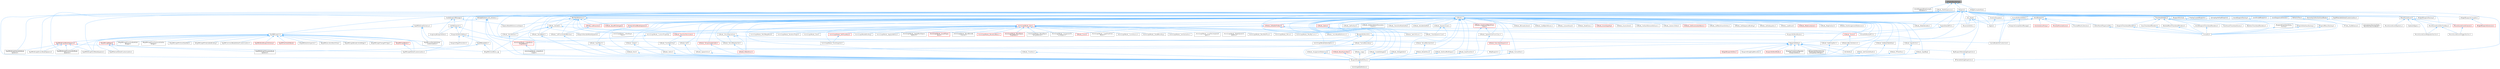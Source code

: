 digraph "CompilerResultsLog.h"
{
 // INTERACTIVE_SVG=YES
 // LATEX_PDF_SIZE
  bgcolor="transparent";
  edge [fontname=Helvetica,fontsize=10,labelfontname=Helvetica,labelfontsize=10];
  node [fontname=Helvetica,fontsize=10,shape=box,height=0.2,width=0.4];
  Node1 [id="Node000001",label="CompilerResultsLog.h",height=0.2,width=0.4,color="gray40", fillcolor="grey60", style="filled", fontcolor="black",tooltip=" "];
  Node1 -> Node2 [id="edge1_Node000001_Node000002",dir="back",color="steelblue1",style="solid",tooltip=" "];
  Node2 [id="Node000002",label="AnimBlueprintPostCompile\lValidation.h",height=0.2,width=0.4,color="grey40", fillcolor="white", style="filled",URL="$de/d1b/AnimBlueprintPostCompileValidation_8h.html",tooltip=" "];
  Node1 -> Node3 [id="edge2_Node000001_Node000003",dir="back",color="steelblue1",style="solid",tooltip=" "];
  Node3 [id="Node000003",label="Blueprint.h",height=0.2,width=0.4,color="grey40", fillcolor="white", style="filled",URL="$d8/d4d/Blueprint_8h.html",tooltip=" "];
  Node3 -> Node4 [id="edge3_Node000003_Node000004",dir="back",color="steelblue1",style="solid",tooltip=" "];
  Node4 [id="Node000004",label="AnimBlueprint.h",height=0.2,width=0.4,color="grey40", fillcolor="white", style="filled",URL="$dc/d30/AnimBlueprint_8h.html",tooltip=" "];
  Node4 -> Node5 [id="edge4_Node000004_Node000005",dir="back",color="steelblue1",style="solid",tooltip=" "];
  Node5 [id="Node000005",label="AnimGraphNode_Base.h",height=0.2,width=0.4,color="red", fillcolor="#FFF0F0", style="filled",URL="$d0/dfb/AnimGraphNode__Base_8h.html",tooltip=" "];
  Node5 -> Node6 [id="edge5_Node000005_Node000006",dir="back",color="steelblue1",style="solid",tooltip=" "];
  Node6 [id="Node000006",label="AnimGraphNodeAlphaOptions.h",height=0.2,width=0.4,color="grey40", fillcolor="white", style="filled",URL="$d6/df6/AnimGraphNodeAlphaOptions_8h.html",tooltip=" "];
  Node5 -> Node7 [id="edge6_Node000005_Node000007",dir="back",color="steelblue1",style="solid",tooltip=" "];
  Node7 [id="Node000007",label="AnimGraphNodeBinding.h",height=0.2,width=0.4,color="grey40", fillcolor="white", style="filled",URL="$d6/d3b/AnimGraphNodeBinding_8h.html",tooltip=" "];
  Node5 -> Node8 [id="edge7_Node000005_Node000008",dir="back",color="steelblue1",style="solid",tooltip=" "];
  Node8 [id="Node000008",label="AnimGraphNode_ApplyAdditive.h",height=0.2,width=0.4,color="grey40", fillcolor="white", style="filled",URL="$da/d67/AnimGraphNode__ApplyAdditive_8h.html",tooltip=" "];
  Node5 -> Node9 [id="edge8_Node000005_Node000009",dir="back",color="steelblue1",style="solid",tooltip=" "];
  Node9 [id="Node000009",label="AnimGraphNode_ApplyMeshSpace\lAdditive.h",height=0.2,width=0.4,color="grey40", fillcolor="white", style="filled",URL="$dd/dc4/AnimGraphNode__ApplyMeshSpaceAdditive_8h.html",tooltip=" "];
  Node5 -> Node10 [id="edge9_Node000005_Node000010",dir="back",color="steelblue1",style="solid",tooltip=" "];
  Node10 [id="Node000010",label="AnimGraphNode_AssetPlayer\lBase.h",height=0.2,width=0.4,color="red", fillcolor="#FFF0F0", style="filled",URL="$d1/d4f/AnimGraphNode__AssetPlayerBase_8h.html",tooltip=" "];
  Node5 -> Node22 [id="edge10_Node000005_Node000022",dir="back",color="steelblue1",style="solid",tooltip=" "];
  Node22 [id="Node000022",label="AnimGraphNode_BlendBoneBy\lChannel.h",height=0.2,width=0.4,color="grey40", fillcolor="white", style="filled",URL="$de/da9/AnimGraphNode__BlendBoneByChannel_8h.html",tooltip=" "];
  Node5 -> Node23 [id="edge11_Node000005_Node000023",dir="back",color="steelblue1",style="solid",tooltip=" "];
  Node23 [id="Node000023",label="AnimGraphNode_BlendListBase.h",height=0.2,width=0.4,color="red", fillcolor="#FFF0F0", style="filled",URL="$d7/d20/AnimGraphNode__BlendListBase_8h.html",tooltip=" "];
  Node5 -> Node28 [id="edge12_Node000005_Node000028",dir="back",color="steelblue1",style="solid",tooltip=" "];
  Node28 [id="Node000028",label="AnimGraphNode_BlendSpace\lGraphBase.h",height=0.2,width=0.4,color="red", fillcolor="#FFF0F0", style="filled",URL="$d6/d44/AnimGraphNode__BlendSpaceGraphBase_8h.html",tooltip=" "];
  Node5 -> Node31 [id="edge13_Node000005_Node000031",dir="back",color="steelblue1",style="solid",tooltip=" "];
  Node31 [id="Node000031",label="AnimGraphNode_BlendSpace\lSampleResult.h",height=0.2,width=0.4,color="grey40", fillcolor="white", style="filled",URL="$de/df8/AnimGraphNode__BlendSpaceSampleResult_8h.html",tooltip=" "];
  Node5 -> Node32 [id="edge14_Node000005_Node000032",dir="back",color="steelblue1",style="solid",tooltip=" "];
  Node32 [id="Node000032",label="AnimGraphNode_ComponentTo\lLocalSpace.h",height=0.2,width=0.4,color="grey40", fillcolor="white", style="filled",URL="$d1/d3f/AnimGraphNode__ComponentToLocalSpace_8h.html",tooltip=" "];
  Node5 -> Node33 [id="edge15_Node000005_Node000033",dir="back",color="steelblue1",style="solid",tooltip=" "];
  Node33 [id="Node000033",label="AnimGraphNode_CopyPoseFrom\lMesh.h",height=0.2,width=0.4,color="grey40", fillcolor="white", style="filled",URL="$d6/d71/AnimGraphNode__CopyPoseFromMesh_8h.html",tooltip=" "];
  Node5 -> Node34 [id="edge16_Node000005_Node000034",dir="back",color="steelblue1",style="solid",tooltip=" "];
  Node34 [id="Node000034",label="AnimGraphNode_CurveSource.h",height=0.2,width=0.4,color="grey40", fillcolor="white", style="filled",URL="$dc/de5/AnimGraphNode__CurveSource_8h.html",tooltip=" "];
  Node5 -> Node35 [id="edge17_Node000005_Node000035",dir="back",color="steelblue1",style="solid",tooltip=" "];
  Node35 [id="Node000035",label="AnimGraphNode_CustomProperty.h",height=0.2,width=0.4,color="grey40", fillcolor="white", style="filled",URL="$d8/d3f/AnimGraphNode__CustomProperty_8h.html",tooltip=" "];
  Node35 -> Node36 [id="edge18_Node000035_Node000036",dir="back",color="steelblue1",style="solid",tooltip=" "];
  Node36 [id="Node000036",label="AnimGraphNode_LinkedAnim\lGraphBase.h",height=0.2,width=0.4,color="red", fillcolor="#FFF0F0", style="filled",URL="$d5/de1/AnimGraphNode__LinkedAnimGraphBase_8h.html",tooltip=" "];
  Node36 -> Node37 [id="edge19_Node000036_Node000037",dir="back",color="steelblue1",style="solid",tooltip=" "];
  Node37 [id="Node000037",label="AnimGraphNode_LinkedAnim\lGraph.h",height=0.2,width=0.4,color="grey40", fillcolor="white", style="filled",URL="$da/dd5/AnimGraphNode__LinkedAnimGraph_8h.html",tooltip=" "];
  Node5 -> Node39 [id="edge20_Node000005_Node000039",dir="back",color="steelblue1",style="solid",tooltip=" "];
  Node39 [id="Node000039",label="AnimGraphNode_DeadBlending.h",height=0.2,width=0.4,color="grey40", fillcolor="white", style="filled",URL="$d8/d73/AnimGraphNode__DeadBlending_8h.html",tooltip=" "];
  Node5 -> Node40 [id="edge21_Node000005_Node000040",dir="back",color="steelblue1",style="solid",tooltip=" "];
  Node40 [id="Node000040",label="AnimGraphNode_Inertialization.h",height=0.2,width=0.4,color="grey40", fillcolor="white", style="filled",URL="$d7/d66/AnimGraphNode__Inertialization_8h.html",tooltip=" "];
  Node5 -> Node41 [id="edge22_Node000005_Node000041",dir="back",color="steelblue1",style="solid",tooltip=" "];
  Node41 [id="Node000041",label="AnimGraphNode_LinkedInput\lPose.h",height=0.2,width=0.4,color="grey40", fillcolor="white", style="filled",URL="$d7/d8c/AnimGraphNode__LinkedInputPose_8h.html",tooltip=" "];
  Node5 -> Node42 [id="edge23_Node000005_Node000042",dir="back",color="steelblue1",style="solid",tooltip=" "];
  Node42 [id="Node000042",label="AnimGraphNode_LocalToComponent\lSpace.h",height=0.2,width=0.4,color="grey40", fillcolor="white", style="filled",URL="$d6/d01/AnimGraphNode__LocalToComponentSpace_8h.html",tooltip=" "];
  Node5 -> Node43 [id="edge24_Node000005_Node000043",dir="back",color="steelblue1",style="solid",tooltip=" "];
  Node43 [id="Node000043",label="AnimGraphNode_MakeDynamic\lAdditive.h",height=0.2,width=0.4,color="grey40", fillcolor="white", style="filled",URL="$d4/dc9/AnimGraphNode__MakeDynamicAdditive_8h.html",tooltip=" "];
  Node5 -> Node44 [id="edge25_Node000005_Node000044",dir="back",color="steelblue1",style="solid",tooltip=" "];
  Node44 [id="Node000044",label="AnimGraphNode_MeshRefPose.h",height=0.2,width=0.4,color="grey40", fillcolor="white", style="filled",URL="$d3/d58/AnimGraphNode__MeshRefPose_8h.html",tooltip=" "];
  Node5 -> Node45 [id="edge26_Node000005_Node000045",dir="back",color="steelblue1",style="solid",tooltip=" "];
  Node45 [id="Node000045",label="AnimGraphNode_Mirror.h",height=0.2,width=0.4,color="grey40", fillcolor="white", style="filled",URL="$de/d96/AnimGraphNode__Mirror_8h.html",tooltip=" "];
  Node5 -> Node46 [id="edge27_Node000005_Node000046",dir="back",color="steelblue1",style="solid",tooltip=" "];
  Node46 [id="Node000046",label="AnimGraphNode_ModifyCurve.h",height=0.2,width=0.4,color="grey40", fillcolor="white", style="filled",URL="$d5/d09/AnimGraphNode__ModifyCurve_8h.html",tooltip=" "];
  Node5 -> Node47 [id="edge28_Node000005_Node000047",dir="back",color="steelblue1",style="solid",tooltip=" "];
  Node47 [id="Node000047",label="AnimGraphNode_MultiWayBlend.h",height=0.2,width=0.4,color="grey40", fillcolor="white", style="filled",URL="$dd/dcb/AnimGraphNode__MultiWayBlend_8h.html",tooltip=" "];
  Node5 -> Node48 [id="edge29_Node000005_Node000048",dir="back",color="steelblue1",style="solid",tooltip=" "];
  Node48 [id="Node000048",label="AnimGraphNode_PoseSnapshot.h",height=0.2,width=0.4,color="grey40", fillcolor="white", style="filled",URL="$d1/d92/AnimGraphNode__PoseSnapshot_8h.html",tooltip=" "];
  Node5 -> Node49 [id="edge30_Node000005_Node000049",dir="back",color="steelblue1",style="solid",tooltip=" "];
  Node49 [id="Node000049",label="AnimGraphNode_RandomPlayer.h",height=0.2,width=0.4,color="grey40", fillcolor="white", style="filled",URL="$dc/d48/AnimGraphNode__RandomPlayer_8h.html",tooltip=" "];
  Node5 -> Node50 [id="edge31_Node000005_Node000050",dir="back",color="steelblue1",style="solid",tooltip=" "];
  Node50 [id="Node000050",label="AnimGraphNode_RefPoseBase.h",height=0.2,width=0.4,color="red", fillcolor="#FFF0F0", style="filled",URL="$d8/d34/AnimGraphNode__RefPoseBase_8h.html",tooltip=" "];
  Node50 -> Node48 [id="edge32_Node000050_Node000048",dir="back",color="steelblue1",style="solid",tooltip=" "];
  Node5 -> Node53 [id="edge33_Node000005_Node000053",dir="back",color="steelblue1",style="solid",tooltip=" "];
  Node53 [id="Node000053",label="AnimGraphNode_Root.h",height=0.2,width=0.4,color="grey40", fillcolor="white", style="filled",URL="$d2/d39/AnimGraphNode__Root_8h.html",tooltip=" "];
  Node5 -> Node96 [id="edge34_Node000005_Node000096",dir="back",color="steelblue1",style="solid",tooltip=" "];
  Node96 [id="Node000096",label="K2Node_AnimNodeReference.h",height=0.2,width=0.4,color="grey40", fillcolor="white", style="filled",URL="$d2/d81/K2Node__AnimNodeReference_8h.html",tooltip=" "];
  Node4 -> Node97 [id="edge35_Node000004_Node000097",dir="back",color="steelblue1",style="solid",tooltip=" "];
  Node97 [id="Node000097",label="AnimInstanceProxy.h",height=0.2,width=0.4,color="red", fillcolor="#FFF0F0", style="filled",URL="$d6/d6e/AnimInstanceProxy_8h.html",tooltip=" "];
  Node4 -> Node108 [id="edge36_Node000004_Node000108",dir="back",color="steelblue1",style="solid",tooltip=" "];
  Node108 [id="Node000108",label="EditorParentPlayerListObj.h",height=0.2,width=0.4,color="grey40", fillcolor="white", style="filled",URL="$df/d59/EditorParentPlayerListObj_8h.html",tooltip=" "];
  Node108 -> Node109 [id="edge37_Node000108_Node000109",dir="back",color="steelblue1",style="solid",tooltip=" "];
  Node109 [id="Node000109",label="UnrealEd.h",height=0.2,width=0.4,color="grey40", fillcolor="white", style="filled",URL="$d2/d5f/UnrealEd_8h.html",tooltip=" "];
  Node4 -> Node110 [id="edge38_Node000004_Node000110",dir="back",color="steelblue1",style="solid",tooltip=" "];
  Node110 [id="Node000110",label="Engine.h",height=0.2,width=0.4,color="grey40", fillcolor="white", style="filled",URL="$d1/d34/Public_2Engine_8h.html",tooltip=" "];
  Node4 -> Node111 [id="edge39_Node000004_Node000111",dir="back",color="steelblue1",style="solid",tooltip=" "];
  Node111 [id="Node000111",label="EngineSharedPCH.h",height=0.2,width=0.4,color="grey40", fillcolor="white", style="filled",URL="$dc/dbb/EngineSharedPCH_8h.html",tooltip=" "];
  Node111 -> Node112 [id="edge40_Node000111_Node000112",dir="back",color="steelblue1",style="solid",tooltip=" "];
  Node112 [id="Node000112",label="UnrealEdSharedPCH.h",height=0.2,width=0.4,color="grey40", fillcolor="white", style="filled",URL="$d1/de6/UnrealEdSharedPCH_8h.html",tooltip=" "];
  Node4 -> Node113 [id="edge41_Node000004_Node000113",dir="back",color="steelblue1",style="solid",tooltip=" "];
  Node113 [id="Node000113",label="IPersonaPreviewScene.h",height=0.2,width=0.4,color="red", fillcolor="#FFF0F0", style="filled",URL="$d0/d57/IPersonaPreviewScene_8h.html",tooltip=" "];
  Node4 -> Node116 [id="edge42_Node000004_Node000116",dir="back",color="steelblue1",style="solid",tooltip=" "];
  Node116 [id="Node000116",label="PreviewMeshCollection.h",height=0.2,width=0.4,color="grey40", fillcolor="white", style="filled",URL="$dc/d45/PreviewMeshCollection_8h.html",tooltip=" "];
  Node3 -> Node117 [id="edge43_Node000003_Node000117",dir="back",color="steelblue1",style="solid",tooltip=" "];
  Node117 [id="Node000117",label="AnimBlueprintFactory.h",height=0.2,width=0.4,color="grey40", fillcolor="white", style="filled",URL="$dc/d70/AnimBlueprintFactory_8h.html",tooltip=" "];
  Node117 -> Node109 [id="edge44_Node000117_Node000109",dir="back",color="steelblue1",style="solid",tooltip=" "];
  Node3 -> Node118 [id="edge45_Node000003_Node000118",dir="back",color="steelblue1",style="solid",tooltip=" "];
  Node118 [id="Node000118",label="BPVariableDragDropAction.h",height=0.2,width=0.4,color="grey40", fillcolor="white", style="filled",URL="$dd/d23/BPVariableDragDropAction_8h.html",tooltip=" "];
  Node3 -> Node119 [id="edge46_Node000003_Node000119",dir="back",color="steelblue1",style="solid",tooltip=" "];
  Node119 [id="Node000119",label="BehaviorTree.h",height=0.2,width=0.4,color="grey40", fillcolor="white", style="filled",URL="$db/db6/BehaviorTree_8h.html",tooltip=" "];
  Node119 -> Node120 [id="edge47_Node000119_Node000120",dir="back",color="steelblue1",style="solid",tooltip=" "];
  Node120 [id="Node000120",label="BTTask_RunBehavior.h",height=0.2,width=0.4,color="grey40", fillcolor="white", style="filled",URL="$df/def/BTTask__RunBehavior_8h.html",tooltip=" "];
  Node3 -> Node121 [id="edge48_Node000003_Node000121",dir="back",color="steelblue1",style="solid",tooltip=" "];
  Node121 [id="Node000121",label="BlueprintEditor.h",height=0.2,width=0.4,color="grey40", fillcolor="white", style="filled",URL="$df/d7d/BlueprintEditor_8h.html",tooltip=" "];
  Node121 -> Node118 [id="edge49_Node000121_Node000118",dir="back",color="steelblue1",style="solid",tooltip=" "];
  Node121 -> Node122 [id="edge50_Node000121_Node000122",dir="back",color="steelblue1",style="solid",tooltip=" "];
  Node122 [id="Node000122",label="BlueprintDragDropMenuItem.h",height=0.2,width=0.4,color="grey40", fillcolor="white", style="filled",URL="$dc/deb/BlueprintDragDropMenuItem_8h.html",tooltip=" "];
  Node121 -> Node123 [id="edge51_Node000121_Node000123",dir="back",color="steelblue1",style="solid",tooltip=" "];
  Node123 [id="Node000123",label="BlueprintEditorModes.h",height=0.2,width=0.4,color="red", fillcolor="#FFF0F0", style="filled",URL="$d9/d70/BlueprintEditorModes_8h.html",tooltip=" "];
  Node121 -> Node125 [id="edge52_Node000121_Node000125",dir="back",color="steelblue1",style="solid",tooltip=" "];
  Node125 [id="Node000125",label="IDisplayClusterConfigurator\lBlueprintEditor.h",height=0.2,width=0.4,color="grey40", fillcolor="white", style="filled",URL="$dd/d4b/IDisplayClusterConfiguratorBlueprintEditor_8h.html",tooltip=" "];
  Node121 -> Node126 [id="edge53_Node000121_Node000126",dir="back",color="steelblue1",style="solid",tooltip=" "];
  Node126 [id="Node000126",label="MyBlueprintItemDragDropAction.h",height=0.2,width=0.4,color="grey40", fillcolor="white", style="filled",URL="$da/d11/MyBlueprintItemDragDropAction_8h.html",tooltip=" "];
  Node126 -> Node118 [id="edge54_Node000126_Node000118",dir="back",color="steelblue1",style="solid",tooltip=" "];
  Node121 -> Node127 [id="edge55_Node000121_Node000127",dir="back",color="steelblue1",style="solid",tooltip=" "];
  Node127 [id="Node000127",label="SBlueprintEditorSelected\lDebugObjectWidget.h",height=0.2,width=0.4,color="grey40", fillcolor="white", style="filled",URL="$de/d6c/SBlueprintEditorSelectedDebugObjectWidget_8h.html",tooltip=" "];
  Node121 -> Node128 [id="edge56_Node000121_Node000128",dir="back",color="steelblue1",style="solid",tooltip=" "];
  Node128 [id="Node000128",label="SMyBlueprint.h",height=0.2,width=0.4,color="grey40", fillcolor="white", style="filled",URL="$d3/d34/SMyBlueprint_8h.html",tooltip=" "];
  Node121 -> Node129 [id="edge57_Node000121_Node000129",dir="back",color="steelblue1",style="solid",tooltip=" "];
  Node129 [id="Node000129",label="SSCSEditor.h",height=0.2,width=0.4,color="grey40", fillcolor="white", style="filled",URL="$d0/d2e/SSCSEditor_8h.html",tooltip=" "];
  Node121 -> Node130 [id="edge58_Node000121_Node000130",dir="back",color="steelblue1",style="solid",tooltip=" "];
  Node130 [id="Node000130",label="WidgetBlueprintEditor.h",height=0.2,width=0.4,color="red", fillcolor="#FFF0F0", style="filled",URL="$d6/d04/WidgetBlueprintEditor_8h.html",tooltip=" "];
  Node3 -> Node133 [id="edge59_Node000003_Node000133",dir="back",color="steelblue1",style="solid",tooltip=" "];
  Node133 [id="Node000133",label="BlueprintEditorModule.h",height=0.2,width=0.4,color="grey40", fillcolor="white", style="filled",URL="$df/d39/BlueprintEditorModule_8h.html",tooltip=" "];
  Node133 -> Node121 [id="edge60_Node000133_Node000121",dir="back",color="steelblue1",style="solid",tooltip=" "];
  Node3 -> Node134 [id="edge61_Node000003_Node000134",dir="back",color="steelblue1",style="solid",tooltip=" "];
  Node134 [id="Node000134",label="BlueprintEditorSettings.h",height=0.2,width=0.4,color="grey40", fillcolor="white", style="filled",URL="$d4/dbc/BlueprintEditorSettings_8h.html",tooltip=" "];
  Node134 -> Node135 [id="edge62_Node000134_Node000135",dir="back",color="steelblue1",style="solid",tooltip=" "];
  Node135 [id="Node000135",label="BlueprintTypePromotion.h",height=0.2,width=0.4,color="grey40", fillcolor="white", style="filled",URL="$d2/d23/BlueprintTypePromotion_8h.html",tooltip=" "];
  Node134 -> Node136 [id="edge63_Node000134_Node000136",dir="back",color="steelblue1",style="solid",tooltip=" "];
  Node136 [id="Node000136",label="RigVMNewEditor.h",height=0.2,width=0.4,color="grey40", fillcolor="white", style="filled",URL="$df/dd1/RigVMNewEditor_8h.html",tooltip=" "];
  Node136 -> Node137 [id="edge64_Node000136_Node000137",dir="back",color="steelblue1",style="solid",tooltip=" "];
  Node137 [id="Node000137",label="RigVMGraphDetailCustomization.h",height=0.2,width=0.4,color="grey40", fillcolor="white", style="filled",URL="$da/d8c/RigVMGraphDetailCustomization_8h.html",tooltip=" "];
  Node136 -> Node138 [id="edge65_Node000136_Node000138",dir="back",color="steelblue1",style="solid",tooltip=" "];
  Node138 [id="Node000138",label="SRigVMActionMenu.cpp",height=0.2,width=0.4,color="grey40", fillcolor="white", style="filled",URL="$dc/d4c/SRigVMActionMenu_8cpp.html",tooltip=" "];
  Node134 -> Node138 [id="edge66_Node000134_Node000138",dir="back",color="steelblue1",style="solid",tooltip=" "];
  Node3 -> Node139 [id="edge67_Node000003_Node000139",dir="back",color="steelblue1",style="solid",tooltip=" "];
  Node139 [id="Node000139",label="BlueprintEditorUtils.h",height=0.2,width=0.4,color="grey40", fillcolor="white", style="filled",URL="$d7/d3d/BlueprintEditorUtils_8h.html",tooltip=" "];
  Node139 -> Node6 [id="edge68_Node000139_Node000006",dir="back",color="steelblue1",style="solid",tooltip=" "];
  Node139 -> Node140 [id="edge69_Node000139_Node000140",dir="back",color="steelblue1",style="solid",tooltip=" "];
  Node140 [id="Node000140",label="GameModeInfoCustomizer.h",height=0.2,width=0.4,color="grey40", fillcolor="white", style="filled",URL="$d5/df3/GameModeInfoCustomizer_8h.html",tooltip=" "];
  Node139 -> Node138 [id="edge70_Node000139_Node000138",dir="back",color="steelblue1",style="solid",tooltip=" "];
  Node3 -> Node141 [id="edge71_Node000003_Node000141",dir="back",color="steelblue1",style="solid",tooltip=" "];
  Node141 [id="Node000141",label="BlueprintFactory.h",height=0.2,width=0.4,color="grey40", fillcolor="white", style="filled",URL="$dd/d80/BlueprintFactory_8h.html",tooltip=" "];
  Node141 -> Node142 [id="edge72_Node000141_Node000142",dir="back",color="steelblue1",style="solid",tooltip=" "];
  Node142 [id="Node000142",label="BlueprintFunctionLibrary\lFactory.h",height=0.2,width=0.4,color="grey40", fillcolor="white", style="filled",URL="$d2/d9c/BlueprintFunctionLibraryFactory_8h.html",tooltip=" "];
  Node142 -> Node109 [id="edge73_Node000142_Node000109",dir="back",color="steelblue1",style="solid",tooltip=" "];
  Node141 -> Node143 [id="edge74_Node000141_Node000143",dir="back",color="steelblue1",style="solid",tooltip=" "];
  Node143 [id="Node000143",label="BlueprintInterfaceFactory.h",height=0.2,width=0.4,color="grey40", fillcolor="white", style="filled",URL="$d0/de3/BlueprintInterfaceFactory_8h.html",tooltip=" "];
  Node143 -> Node109 [id="edge75_Node000143_Node000109",dir="back",color="steelblue1",style="solid",tooltip=" "];
  Node141 -> Node144 [id="edge76_Node000141_Node000144",dir="back",color="steelblue1",style="solid",tooltip=" "];
  Node144 [id="Node000144",label="BlueprintMacroFactory.h",height=0.2,width=0.4,color="grey40", fillcolor="white", style="filled",URL="$db/d97/BlueprintMacroFactory_8h.html",tooltip=" "];
  Node144 -> Node109 [id="edge77_Node000144_Node000109",dir="back",color="steelblue1",style="solid",tooltip=" "];
  Node141 -> Node109 [id="edge78_Node000141_Node000109",dir="back",color="steelblue1",style="solid",tooltip=" "];
  Node3 -> Node145 [id="edge79_Node000003_Node000145",dir="back",color="steelblue1",style="solid",tooltip=" "];
  Node145 [id="Node000145",label="BlueprintVariableNodeSpawner.h",height=0.2,width=0.4,color="grey40", fillcolor="white", style="filled",URL="$db/dba/BlueprintVariableNodeSpawner_8h.html",tooltip=" "];
  Node3 -> Node146 [id="edge80_Node000003_Node000146",dir="back",color="steelblue1",style="solid",tooltip=" "];
  Node146 [id="Node000146",label="DisplayClusterBlueprint.h",height=0.2,width=0.4,color="grey40", fillcolor="white", style="filled",URL="$d0/d44/DisplayClusterBlueprint_8h.html",tooltip=" "];
  Node3 -> Node147 [id="edge81_Node000003_Node000147",dir="back",color="steelblue1",style="solid",tooltip=" "];
  Node147 [id="Node000147",label="EdGraphSchema_K2_Actions.h",height=0.2,width=0.4,color="grey40", fillcolor="white", style="filled",URL="$d8/d9c/EdGraphSchema__K2__Actions_8h.html",tooltip=" "];
  Node147 -> Node36 [id="edge82_Node000147_Node000036",dir="back",color="steelblue1",style="solid",tooltip=" "];
  Node147 -> Node148 [id="edge83_Node000147_Node000148",dir="back",color="steelblue1",style="solid",tooltip=" "];
  Node148 [id="Node000148",label="BlueprintGraphDefinitions.h",height=0.2,width=0.4,color="grey40", fillcolor="white", style="filled",URL="$d7/d5e/BlueprintGraphDefinitions_8h.html",tooltip=" "];
  Node148 -> Node149 [id="edge84_Node000148_Node000149",dir="back",color="steelblue1",style="solid",tooltip=" "];
  Node149 [id="Node000149",label="AnimGraphDefinitions.h",height=0.2,width=0.4,color="grey40", fillcolor="white", style="filled",URL="$d9/d78/AnimGraphDefinitions_8h.html",tooltip=" "];
  Node147 -> Node150 [id="edge85_Node000147_Node000150",dir="back",color="steelblue1",style="solid",tooltip=" "];
  Node150 [id="Node000150",label="RigVMEdGraphSchema.h",height=0.2,width=0.4,color="grey40", fillcolor="white", style="filled",URL="$dc/de3/RigVMEdGraphSchema_8h.html",tooltip=" "];
  Node150 -> Node151 [id="edge86_Node000150_Node000151",dir="back",color="steelblue1",style="solid",tooltip=" "];
  Node151 [id="Node000151",label="RigVMBlueprint.h",height=0.2,width=0.4,color="grey40", fillcolor="white", style="filled",URL="$df/d44/RigVMBlueprint_8h.html",tooltip=" "];
  Node151 -> Node152 [id="edge87_Node000151_Node000152",dir="back",color="steelblue1",style="solid",tooltip=" "];
  Node152 [id="Node000152",label="RigVMCommentNodeDetailCustomization.h",height=0.2,width=0.4,color="grey40", fillcolor="white", style="filled",URL="$de/ddb/RigVMCommentNodeDetailCustomization_8h.html",tooltip=" "];
  Node151 -> Node153 [id="edge88_Node000151_Node000153",dir="back",color="steelblue1",style="solid",tooltip=" "];
  Node153 [id="Node000153",label="RigVMEdGraphFunctionRefNode\lSpawner.h",height=0.2,width=0.4,color="grey40", fillcolor="white", style="filled",URL="$d3/d16/RigVMEdGraphFunctionRefNodeSpawner_8h.html",tooltip=" "];
  Node151 -> Node154 [id="edge89_Node000151_Node000154",dir="back",color="steelblue1",style="solid",tooltip=" "];
  Node154 [id="Node000154",label="RigVMEdGraphNodeSpawner.h",height=0.2,width=0.4,color="red", fillcolor="#FFF0F0", style="filled",URL="$d4/d8b/RigVMEdGraphNodeSpawner_8h.html",tooltip=" "];
  Node154 -> Node155 [id="edge90_Node000154_Node000155",dir="back",color="steelblue1",style="solid",tooltip=" "];
  Node155 [id="Node000155",label="RigVMEdGraphEnumNodeSpawner.h",height=0.2,width=0.4,color="grey40", fillcolor="white", style="filled",URL="$d3/dfd/RigVMEdGraphEnumNodeSpawner_8h.html",tooltip=" "];
  Node154 -> Node153 [id="edge91_Node000154_Node000153",dir="back",color="steelblue1",style="solid",tooltip=" "];
  Node154 -> Node157 [id="edge92_Node000154_Node000157",dir="back",color="steelblue1",style="solid",tooltip=" "];
  Node157 [id="Node000157",label="RigVMEdGraphTemplateNode\lSpawner.h",height=0.2,width=0.4,color="grey40", fillcolor="white", style="filled",URL="$d9/d6c/RigVMEdGraphTemplateNodeSpawner_8h.html",tooltip=" "];
  Node154 -> Node158 [id="edge93_Node000154_Node000158",dir="back",color="steelblue1",style="solid",tooltip=" "];
  Node158 [id="Node000158",label="RigVMEdGraphUnitNodeSpawner.h",height=0.2,width=0.4,color="grey40", fillcolor="white", style="filled",URL="$d3/d6b/RigVMEdGraphUnitNodeSpawner_8h.html",tooltip=" "];
  Node154 -> Node159 [id="edge94_Node000154_Node000159",dir="back",color="steelblue1",style="solid",tooltip=" "];
  Node159 [id="Node000159",label="RigVMEdGraphVariableNode\lSpawner.h",height=0.2,width=0.4,color="grey40", fillcolor="white", style="filled",URL="$d0/d83/RigVMEdGraphVariableNodeSpawner_8h.html",tooltip=" "];
  Node151 -> Node158 [id="edge95_Node000151_Node000158",dir="back",color="steelblue1",style="solid",tooltip=" "];
  Node151 -> Node160 [id="edge96_Node000151_Node000160",dir="back",color="steelblue1",style="solid",tooltip=" "];
  Node160 [id="Node000160",label="RigVMEditorBlueprintLibrary.h",height=0.2,width=0.4,color="red", fillcolor="#FFF0F0", style="filled",URL="$d9/d31/RigVMEditorBlueprintLibrary_8h.html",tooltip=" "];
  Node151 -> Node137 [id="edge97_Node000151_Node000137",dir="back",color="steelblue1",style="solid",tooltip=" "];
  Node151 -> Node162 [id="edge98_Node000151_Node000162",dir="back",color="steelblue1",style="solid",tooltip=" "];
  Node162 [id="Node000162",label="RigVMLocalVariableDetail\lCustomization.h",height=0.2,width=0.4,color="grey40", fillcolor="white", style="filled",URL="$de/de8/RigVMLocalVariableDetailCustomization_8h.html",tooltip=" "];
  Node151 -> Node163 [id="edge99_Node000151_Node000163",dir="back",color="steelblue1",style="solid",tooltip=" "];
  Node163 [id="Node000163",label="RigVMTreeToolkitNode.h",height=0.2,width=0.4,color="red", fillcolor="#FFF0F0", style="filled",URL="$dc/d84/RigVMTreeToolkitNode_8h.html",tooltip=" "];
  Node151 -> Node168 [id="edge100_Node000151_Node000168",dir="back",color="steelblue1",style="solid",tooltip=" "];
  Node168 [id="Node000168",label="RigVMVariantDetailCustomization.h",height=0.2,width=0.4,color="grey40", fillcolor="white", style="filled",URL="$d2/db8/RigVMVariantDetailCustomization_8h.html",tooltip=" "];
  Node151 -> Node138 [id="edge101_Node000151_Node000138",dir="back",color="steelblue1",style="solid",tooltip=" "];
  Node151 -> Node169 [id="edge102_Node000151_Node000169",dir="back",color="steelblue1",style="solid",tooltip=" "];
  Node169 [id="Node000169",label="SRigVMDetailsInspector.h",height=0.2,width=0.4,color="grey40", fillcolor="white", style="filled",URL="$df/dfb/SRigVMDetailsInspector_8h.html",tooltip=" "];
  Node151 -> Node170 [id="edge103_Node000151_Node000170",dir="back",color="steelblue1",style="solid",tooltip=" "];
  Node170 [id="Node000170",label="SRigVMExecutionStackView.h",height=0.2,width=0.4,color="grey40", fillcolor="white", style="filled",URL="$d9/d2b/SRigVMExecutionStackView_8h.html",tooltip=" "];
  Node151 -> Node171 [id="edge104_Node000151_Node000171",dir="back",color="steelblue1",style="solid",tooltip=" "];
  Node171 [id="Node000171",label="SRigVMGraphBreakLinksWidget.h",height=0.2,width=0.4,color="grey40", fillcolor="white", style="filled",URL="$d8/d4a/SRigVMGraphBreakLinksWidget_8h.html",tooltip=" "];
  Node151 -> Node172 [id="edge105_Node000151_Node000172",dir="back",color="steelblue1",style="solid",tooltip=" "];
  Node172 [id="Node000172",label="SRigVMGraphChangePinType.h",height=0.2,width=0.4,color="grey40", fillcolor="white", style="filled",URL="$d4/da7/SRigVMGraphChangePinType_8h.html",tooltip=" "];
  Node151 -> Node173 [id="edge106_Node000151_Node000173",dir="back",color="steelblue1",style="solid",tooltip=" "];
  Node173 [id="Node000173",label="SRigVMGraphFunctionBulkEdit\lWidget.h",height=0.2,width=0.4,color="grey40", fillcolor="white", style="filled",URL="$db/dbf/SRigVMGraphFunctionBulkEditWidget_8h.html",tooltip=" "];
  Node151 -> Node174 [id="edge107_Node000151_Node000174",dir="back",color="steelblue1",style="solid",tooltip=" "];
  Node174 [id="Node000174",label="SRigVMGraphFunctionLocalization\lWidget.h",height=0.2,width=0.4,color="grey40", fillcolor="white", style="filled",URL="$dd/d59/SRigVMGraphFunctionLocalizationWidget_8h.html",tooltip=" "];
  Node151 -> Node175 [id="edge108_Node000151_Node000175",dir="back",color="steelblue1",style="solid",tooltip=" "];
  Node175 [id="Node000175",label="SRigVMGraphNode.h",height=0.2,width=0.4,color="red", fillcolor="#FFF0F0", style="filled",URL="$d0/d1e/SRigVMGraphNode_8h.html",tooltip=" "];
  Node175 -> Node137 [id="edge109_Node000175_Node000137",dir="back",color="steelblue1",style="solid",tooltip=" "];
  Node151 -> Node177 [id="edge110_Node000151_Node000177",dir="back",color="steelblue1",style="solid",tooltip=" "];
  Node177 [id="Node000177",label="SRigVMGraphPinUserDataPath.h",height=0.2,width=0.4,color="grey40", fillcolor="white", style="filled",URL="$d5/d31/SRigVMGraphPinUserDataPath_8h.html",tooltip=" "];
  Node151 -> Node178 [id="edge111_Node000151_Node000178",dir="back",color="steelblue1",style="solid",tooltip=" "];
  Node178 [id="Node000178",label="SRigVMGraphPinVariableBinding.h",height=0.2,width=0.4,color="grey40", fillcolor="white", style="filled",URL="$db/dca/SRigVMGraphPinVariableBinding_8h.html",tooltip=" "];
  Node151 -> Node179 [id="edge112_Node000151_Node000179",dir="back",color="steelblue1",style="solid",tooltip=" "];
  Node179 [id="Node000179",label="SRigVMLogWidget.h",height=0.2,width=0.4,color="red", fillcolor="#FFF0F0", style="filled",URL="$d9/dab/SRigVMLogWidget_8h.html",tooltip=" "];
  Node179 -> Node137 [id="edge113_Node000179_Node000137",dir="back",color="steelblue1",style="solid",tooltip=" "];
  Node179 -> Node168 [id="edge114_Node000179_Node000168",dir="back",color="steelblue1",style="solid",tooltip=" "];
  Node150 -> Node137 [id="edge115_Node000150_Node000137",dir="back",color="steelblue1",style="solid",tooltip=" "];
  Node150 -> Node162 [id="edge116_Node000150_Node000162",dir="back",color="steelblue1",style="solid",tooltip=" "];
  Node147 -> Node128 [id="edge117_Node000147_Node000128",dir="back",color="steelblue1",style="solid",tooltip=" "];
  Node3 -> Node110 [id="edge118_Node000003_Node000110",dir="back",color="steelblue1",style="solid",tooltip=" "];
  Node3 -> Node111 [id="edge119_Node000003_Node000111",dir="back",color="steelblue1",style="solid",tooltip=" "];
  Node3 -> Node181 [id="edge120_Node000003_Node000181",dir="back",color="steelblue1",style="solid",tooltip=" "];
  Node181 [id="Node000181",label="FindInBlueprintManager.h",height=0.2,width=0.4,color="grey40", fillcolor="white", style="filled",URL="$db/d3b/FindInBlueprintManager_8h.html",tooltip=" "];
  Node181 -> Node182 [id="edge121_Node000181_Node000182",dir="back",color="steelblue1",style="solid",tooltip=" "];
  Node182 [id="Node000182",label="FindInBlueprints.h",height=0.2,width=0.4,color="grey40", fillcolor="white", style="filled",URL="$d0/d27/FindInBlueprints_8h.html",tooltip=" "];
  Node182 -> Node121 [id="edge122_Node000182_Node000121",dir="back",color="steelblue1",style="solid",tooltip=" "];
  Node182 -> Node134 [id="edge123_Node000182_Node000134",dir="back",color="steelblue1",style="solid",tooltip=" "];
  Node182 -> Node183 [id="edge124_Node000182_Node000183",dir="back",color="steelblue1",style="solid",tooltip=" "];
  Node183 [id="Node000183",label="ImaginaryBlueprintData.h",height=0.2,width=0.4,color="grey40", fillcolor="white", style="filled",URL="$d9/d16/ImaginaryBlueprintData_8h.html",tooltip=" "];
  Node181 -> Node183 [id="edge125_Node000181_Node000183",dir="back",color="steelblue1",style="solid",tooltip=" "];
  Node181 -> Node184 [id="edge126_Node000181_Node000184",dir="back",color="steelblue1",style="solid",tooltip=" "];
  Node184 [id="Node000184",label="ReplaceNodeReferencesHelper.h",height=0.2,width=0.4,color="grey40", fillcolor="white", style="filled",URL="$de/d84/ReplaceNodeReferencesHelper_8h.html",tooltip=" "];
  Node3 -> Node140 [id="edge127_Node000003_Node000140",dir="back",color="steelblue1",style="solid",tooltip=" "];
  Node3 -> Node185 [id="edge128_Node000003_Node000185",dir="back",color="steelblue1",style="solid",tooltip=" "];
  Node185 [id="Node000185",label="GameplayAbilityBlueprint.h",height=0.2,width=0.4,color="grey40", fillcolor="white", style="filled",URL="$d2/d20/GameplayAbilityBlueprint_8h.html",tooltip=" "];
  Node3 -> Node186 [id="edge129_Node000003_Node000186",dir="back",color="steelblue1",style="solid",tooltip=" "];
  Node186 [id="Node000186",label="GeometryCollectionAssetNodes.h",height=0.2,width=0.4,color="grey40", fillcolor="white", style="filled",URL="$da/da1/GeometryCollectionAssetNodes_8h.html",tooltip=" "];
  Node186 -> Node187 [id="edge130_Node000186_Node000187",dir="back",color="steelblue1",style="solid",tooltip=" "];
  Node187 [id="Node000187",label="GeometryCollectionStatic\lMeshToCollectionNode.h",height=0.2,width=0.4,color="grey40", fillcolor="white", style="filled",URL="$d4/d05/GeometryCollectionStaticMeshToCollectionNode_8h.html",tooltip=" "];
  Node3 -> Node188 [id="edge131_Node000003_Node000188",dir="back",color="steelblue1",style="solid",tooltip=" "];
  Node188 [id="Node000188",label="K2Node.h",height=0.2,width=0.4,color="grey40", fillcolor="white", style="filled",URL="$d5/d94/K2Node_8h.html",tooltip=" "];
  Node188 -> Node5 [id="edge132_Node000188_Node000005",dir="back",color="steelblue1",style="solid",tooltip=" "];
  Node188 -> Node189 [id="edge133_Node000188_Node000189",dir="back",color="steelblue1",style="solid",tooltip=" "];
  Node189 [id="Node000189",label="BlueprintFieldNodeSpawner.h",height=0.2,width=0.4,color="red", fillcolor="#FFF0F0", style="filled",URL="$da/d70/BlueprintFieldNodeSpawner_8h.html",tooltip=" "];
  Node189 -> Node145 [id="edge134_Node000189_Node000145",dir="back",color="steelblue1",style="solid",tooltip=" "];
  Node188 -> Node96 [id="edge135_Node000188_Node000096",dir="back",color="steelblue1",style="solid",tooltip=" "];
  Node188 -> Node192 [id="edge136_Node000188_Node000192",dir="back",color="steelblue1",style="solid",tooltip=" "];
  Node192 [id="Node000192",label="K2Node_AssignmentStatement.h",height=0.2,width=0.4,color="grey40", fillcolor="white", style="filled",URL="$d1/d32/K2Node__AssignmentStatement_8h.html",tooltip=" "];
  Node192 -> Node148 [id="edge137_Node000192_Node000148",dir="back",color="steelblue1",style="solid",tooltip=" "];
  Node188 -> Node193 [id="edge138_Node000188_Node000193",dir="back",color="steelblue1",style="solid",tooltip=" "];
  Node193 [id="Node000193",label="K2Node_BaseAsyncTask.h",height=0.2,width=0.4,color="red", fillcolor="#FFF0F0", style="filled",URL="$d5/db7/K2Node__BaseAsyncTask_8h.html",tooltip=" "];
  Node193 -> Node148 [id="edge139_Node000193_Node000148",dir="back",color="steelblue1",style="solid",tooltip=" "];
  Node188 -> Node196 [id="edge140_Node000188_Node000196",dir="back",color="steelblue1",style="solid",tooltip=" "];
  Node196 [id="Node000196",label="K2Node_BaseMCDelegate.h",height=0.2,width=0.4,color="red", fillcolor="#FFF0F0", style="filled",URL="$dd/d9b/K2Node__BaseMCDelegate_8h.html",tooltip=" "];
  Node188 -> Node202 [id="edge141_Node000188_Node000202",dir="back",color="steelblue1",style="solid",tooltip=" "];
  Node202 [id="Node000202",label="K2Node_BitmaskLiteral.h",height=0.2,width=0.4,color="grey40", fillcolor="white", style="filled",URL="$dc/de6/K2Node__BitmaskLiteral_8h.html",tooltip=" "];
  Node188 -> Node203 [id="edge142_Node000188_Node000203",dir="back",color="steelblue1",style="solid",tooltip=" "];
  Node203 [id="Node000203",label="K2Node_BreakStruct.h",height=0.2,width=0.4,color="grey40", fillcolor="white", style="filled",URL="$df/d93/K2Node__BreakStruct_8h.html",tooltip=" "];
  Node203 -> Node148 [id="edge143_Node000203_Node000148",dir="back",color="steelblue1",style="solid",tooltip=" "];
  Node188 -> Node204 [id="edge144_Node000188_Node000204",dir="back",color="steelblue1",style="solid",tooltip=" "];
  Node204 [id="Node000204",label="K2Node_CallFunction.h",height=0.2,width=0.4,color="red", fillcolor="#FFF0F0", style="filled",URL="$d5/d5f/K2Node__CallFunction_8h.html",tooltip=" "];
  Node204 -> Node210 [id="edge145_Node000204_Node000210",dir="back",color="steelblue1",style="solid",tooltip=" "];
  Node210 [id="Node000210",label="K2Node_CallFunctionOnMember.h",height=0.2,width=0.4,color="grey40", fillcolor="white", style="filled",URL="$d8/d2f/K2Node__CallFunctionOnMember_8h.html",tooltip=" "];
  Node210 -> Node148 [id="edge146_Node000210_Node000148",dir="back",color="steelblue1",style="solid",tooltip=" "];
  Node188 -> Node222 [id="edge147_Node000188_Node000222",dir="back",color="steelblue1",style="solid",tooltip=" "];
  Node222 [id="Node000222",label="K2Node_CastByteToEnum.h",height=0.2,width=0.4,color="grey40", fillcolor="white", style="filled",URL="$d7/dcf/K2Node__CastByteToEnum_8h.html",tooltip=" "];
  Node188 -> Node223 [id="edge148_Node000188_Node000223",dir="back",color="steelblue1",style="solid",tooltip=" "];
  Node223 [id="Node000223",label="K2Node_ClassDynamicCast.h",height=0.2,width=0.4,color="grey40", fillcolor="white", style="filled",URL="$d1/d23/K2Node__ClassDynamicCast_8h.html",tooltip=" "];
  Node188 -> Node224 [id="edge149_Node000188_Node000224",dir="back",color="steelblue1",style="solid",tooltip=" "];
  Node224 [id="Node000224",label="K2Node_ConstructObjectFrom\lClass.h",height=0.2,width=0.4,color="red", fillcolor="#FFF0F0", style="filled",URL="$d6/de4/K2Node__ConstructObjectFromClass_8h.html",tooltip=" "];
  Node224 -> Node148 [id="edge150_Node000224_Node000148",dir="back",color="steelblue1",style="solid",tooltip=" "];
  Node224 -> Node227 [id="edge151_Node000224_Node000227",dir="back",color="steelblue1",style="solid",tooltip=" "];
  Node227 [id="Node000227",label="K2Node_SpawnActorFromClass.h",height=0.2,width=0.4,color="grey40", fillcolor="white", style="filled",URL="$dc/d71/K2Node__SpawnActorFromClass_8h.html",tooltip=" "];
  Node227 -> Node148 [id="edge152_Node000227_Node000148",dir="back",color="steelblue1",style="solid",tooltip=" "];
  Node188 -> Node228 [id="edge153_Node000188_Node000228",dir="back",color="steelblue1",style="solid",tooltip=" "];
  Node228 [id="Node000228",label="K2Node_ConvertAsset.h",height=0.2,width=0.4,color="grey40", fillcolor="white", style="filled",URL="$d0/da7/K2Node__ConvertAsset_8h.html",tooltip=" "];
  Node188 -> Node229 [id="edge154_Node000188_Node000229",dir="back",color="steelblue1",style="solid",tooltip=" "];
  Node229 [id="Node000229",label="K2Node_Copy.h",height=0.2,width=0.4,color="grey40", fillcolor="white", style="filled",URL="$d5/dce/K2Node__Copy_8h.html",tooltip=" "];
  Node229 -> Node148 [id="edge155_Node000229_Node000148",dir="back",color="steelblue1",style="solid",tooltip=" "];
  Node188 -> Node230 [id="edge156_Node000188_Node000230",dir="back",color="steelblue1",style="solid",tooltip=" "];
  Node230 [id="Node000230",label="K2Node_CreateDelegate.h",height=0.2,width=0.4,color="grey40", fillcolor="white", style="filled",URL="$d2/d7e/K2Node__CreateDelegate_8h.html",tooltip=" "];
  Node230 -> Node148 [id="edge157_Node000230_Node000148",dir="back",color="steelblue1",style="solid",tooltip=" "];
  Node188 -> Node231 [id="edge158_Node000188_Node000231",dir="back",color="steelblue1",style="solid",tooltip=" "];
  Node231 [id="Node000231",label="K2Node_DeadClass.h",height=0.2,width=0.4,color="grey40", fillcolor="white", style="filled",URL="$df/d0c/K2Node__DeadClass_8h.html",tooltip=" "];
  Node188 -> Node232 [id="edge159_Node000188_Node000232",dir="back",color="steelblue1",style="solid",tooltip=" "];
  Node232 [id="Node000232",label="K2Node_DelegateSet.h",height=0.2,width=0.4,color="grey40", fillcolor="white", style="filled",URL="$d0/d7b/K2Node__DelegateSet_8h.html",tooltip=" "];
  Node232 -> Node148 [id="edge160_Node000232_Node000148",dir="back",color="steelblue1",style="solid",tooltip=" "];
  Node188 -> Node233 [id="edge161_Node000188_Node000233",dir="back",color="steelblue1",style="solid",tooltip=" "];
  Node233 [id="Node000233",label="K2Node_DoOnceMultiInput.h",height=0.2,width=0.4,color="grey40", fillcolor="white", style="filled",URL="$d8/db3/K2Node__DoOnceMultiInput_8h.html",tooltip=" "];
  Node233 -> Node148 [id="edge162_Node000233_Node000148",dir="back",color="steelblue1",style="solid",tooltip=" "];
  Node188 -> Node234 [id="edge163_Node000188_Node000234",dir="back",color="steelblue1",style="solid",tooltip=" "];
  Node234 [id="Node000234",label="K2Node_DynamicCast.h",height=0.2,width=0.4,color="grey40", fillcolor="white", style="filled",URL="$dc/d1c/K2Node__DynamicCast_8h.html",tooltip=" "];
  Node234 -> Node148 [id="edge164_Node000234_Node000148",dir="back",color="steelblue1",style="solid",tooltip=" "];
  Node234 -> Node223 [id="edge165_Node000234_Node000223",dir="back",color="steelblue1",style="solid",tooltip=" "];
  Node188 -> Node235 [id="edge166_Node000188_Node000235",dir="back",color="steelblue1",style="solid",tooltip=" "];
  Node235 [id="Node000235",label="K2Node_EaseFunction.h",height=0.2,width=0.4,color="grey40", fillcolor="white", style="filled",URL="$d7/db4/K2Node__EaseFunction_8h.html",tooltip=" "];
  Node235 -> Node148 [id="edge167_Node000235_Node000148",dir="back",color="steelblue1",style="solid",tooltip=" "];
  Node188 -> Node236 [id="edge168_Node000188_Node000236",dir="back",color="steelblue1",style="solid",tooltip=" "];
  Node236 [id="Node000236",label="K2Node_EditablePinBase.h",height=0.2,width=0.4,color="red", fillcolor="#FFF0F0", style="filled",URL="$dd/d63/K2Node__EditablePinBase_8h.html",tooltip=" "];
  Node236 -> Node133 [id="edge169_Node000236_Node000133",dir="back",color="steelblue1",style="solid",tooltip=" "];
  Node236 -> Node139 [id="edge170_Node000236_Node000139",dir="back",color="steelblue1",style="solid",tooltip=" "];
  Node236 -> Node238 [id="edge171_Node000236_Node000238",dir="back",color="steelblue1",style="solid",tooltip=" "];
  Node238 [id="Node000238",label="K2Node_Event.h",height=0.2,width=0.4,color="red", fillcolor="#FFF0F0", style="filled",URL="$dd/d9e/K2Node__Event_8h.html",tooltip=" "];
  Node236 -> Node252 [id="edge172_Node000236_Node000252",dir="back",color="steelblue1",style="solid",tooltip=" "];
  Node252 [id="Node000252",label="K2Node_FunctionEntry.h",height=0.2,width=0.4,color="grey40", fillcolor="white", style="filled",URL="$d8/d11/K2Node__FunctionEntry_8h.html",tooltip=" "];
  Node252 -> Node148 [id="edge173_Node000252_Node000148",dir="back",color="steelblue1",style="solid",tooltip=" "];
  Node236 -> Node253 [id="edge174_Node000236_Node000253",dir="back",color="steelblue1",style="solid",tooltip=" "];
  Node253 [id="Node000253",label="K2Node_FunctionTerminator.h",height=0.2,width=0.4,color="red", fillcolor="#FFF0F0", style="filled",URL="$df/d4a/K2Node__FunctionTerminator_8h.html",tooltip=" "];
  Node253 -> Node252 [id="edge175_Node000253_Node000252",dir="back",color="steelblue1",style="solid",tooltip=" "];
  Node236 -> Node255 [id="edge176_Node000236_Node000255",dir="back",color="steelblue1",style="solid",tooltip=" "];
  Node255 [id="Node000255",label="K2Node_Tunnel.h",height=0.2,width=0.4,color="red", fillcolor="#FFF0F0", style="filled",URL="$d2/d04/K2Node__Tunnel_8h.html",tooltip=" "];
  Node255 -> Node258 [id="edge177_Node000255_Node000258",dir="back",color="steelblue1",style="solid",tooltip=" "];
  Node258 [id="Node000258",label="K2Node_MacroInstance.h",height=0.2,width=0.4,color="grey40", fillcolor="white", style="filled",URL="$d1/d45/K2Node__MacroInstance_8h.html",tooltip=" "];
  Node258 -> Node148 [id="edge178_Node000258_Node000148",dir="back",color="steelblue1",style="solid",tooltip=" "];
  Node236 -> Node112 [id="edge179_Node000236_Node000112",dir="back",color="steelblue1",style="solid",tooltip=" "];
  Node188 -> Node259 [id="edge180_Node000188_Node000259",dir="back",color="steelblue1",style="solid",tooltip=" "];
  Node259 [id="Node000259",label="K2Node_EnumEquality.h",height=0.2,width=0.4,color="red", fillcolor="#FFF0F0", style="filled",URL="$d4/d88/K2Node__EnumEquality_8h.html",tooltip=" "];
  Node188 -> Node261 [id="edge181_Node000188_Node000261",dir="back",color="steelblue1",style="solid",tooltip=" "];
  Node261 [id="Node000261",label="K2Node_EnumLiteral.h",height=0.2,width=0.4,color="grey40", fillcolor="white", style="filled",URL="$d3/d1c/K2Node__EnumLiteral_8h.html",tooltip=" "];
  Node188 -> Node262 [id="edge182_Node000188_Node000262",dir="back",color="steelblue1",style="solid",tooltip=" "];
  Node262 [id="Node000262",label="K2Node_ExecutionSequence.h",height=0.2,width=0.4,color="red", fillcolor="#FFF0F0", style="filled",URL="$da/d97/K2Node__ExecutionSequence_8h.html",tooltip=" "];
  Node262 -> Node148 [id="edge183_Node000262_Node000148",dir="back",color="steelblue1",style="solid",tooltip=" "];
  Node188 -> Node264 [id="edge184_Node000188_Node000264",dir="back",color="steelblue1",style="solid",tooltip=" "];
  Node264 [id="Node000264",label="K2Node_ForEachElementInEnum.h",height=0.2,width=0.4,color="grey40", fillcolor="white", style="filled",URL="$d2/d15/K2Node__ForEachElementInEnum_8h.html",tooltip=" "];
  Node188 -> Node265 [id="edge185_Node000188_Node000265",dir="back",color="steelblue1",style="solid",tooltip=" "];
  Node265 [id="Node000265",label="K2Node_FormatText.h",height=0.2,width=0.4,color="grey40", fillcolor="white", style="filled",URL="$d0/d94/K2Node__FormatText_8h.html",tooltip=" "];
  Node265 -> Node148 [id="edge186_Node000265_Node000148",dir="back",color="steelblue1",style="solid",tooltip=" "];
  Node188 -> Node266 [id="edge187_Node000188_Node000266",dir="back",color="steelblue1",style="solid",tooltip=" "];
  Node266 [id="Node000266",label="K2Node_GenericToText.h",height=0.2,width=0.4,color="grey40", fillcolor="white", style="filled",URL="$d7/dc1/K2Node__GenericToText_8h.html",tooltip=" "];
  Node188 -> Node267 [id="edge188_Node000188_Node000267",dir="back",color="steelblue1",style="solid",tooltip=" "];
  Node267 [id="Node000267",label="K2Node_GetArrayItem.h",height=0.2,width=0.4,color="grey40", fillcolor="white", style="filled",URL="$df/db6/K2Node__GetArrayItem_8h.html",tooltip=" "];
  Node267 -> Node148 [id="edge189_Node000267_Node000148",dir="back",color="steelblue1",style="solid",tooltip=" "];
  Node188 -> Node268 [id="edge190_Node000188_Node000268",dir="back",color="steelblue1",style="solid",tooltip=" "];
  Node268 [id="Node000268",label="K2Node_GetClassDefaults.h",height=0.2,width=0.4,color="grey40", fillcolor="white", style="filled",URL="$d8/d5e/K2Node__GetClassDefaults_8h.html",tooltip=" "];
  Node268 -> Node148 [id="edge191_Node000268_Node000148",dir="back",color="steelblue1",style="solid",tooltip=" "];
  Node188 -> Node269 [id="edge192_Node000188_Node000269",dir="back",color="steelblue1",style="solid",tooltip=" "];
  Node269 [id="Node000269",label="K2Node_GetDataTableRow.h",height=0.2,width=0.4,color="grey40", fillcolor="white", style="filled",URL="$d5/d7f/K2Node__GetDataTableRow_8h.html",tooltip=" "];
  Node269 -> Node148 [id="edge193_Node000269_Node000148",dir="back",color="steelblue1",style="solid",tooltip=" "];
  Node188 -> Node270 [id="edge194_Node000188_Node000270",dir="back",color="steelblue1",style="solid",tooltip=" "];
  Node270 [id="Node000270",label="K2Node_GetEnumeratorName.h",height=0.2,width=0.4,color="red", fillcolor="#FFF0F0", style="filled",URL="$d1/d1f/K2Node__GetEnumeratorName_8h.html",tooltip=" "];
  Node188 -> Node272 [id="edge195_Node000188_Node000272",dir="back",color="steelblue1",style="solid",tooltip=" "];
  Node272 [id="Node000272",label="K2Node_GetNumEnumEntries.h",height=0.2,width=0.4,color="grey40", fillcolor="white", style="filled",URL="$d6/d60/K2Node__GetNumEnumEntries_8h.html",tooltip=" "];
  Node188 -> Node273 [id="edge196_Node000188_Node000273",dir="back",color="steelblue1",style="solid",tooltip=" "];
  Node273 [id="Node000273",label="K2Node_GetSequenceBinding.h",height=0.2,width=0.4,color="grey40", fillcolor="white", style="filled",URL="$dc/d62/K2Node__GetSequenceBinding_8h.html",tooltip=" "];
  Node188 -> Node274 [id="edge197_Node000188_Node000274",dir="back",color="steelblue1",style="solid",tooltip=" "];
  Node274 [id="Node000274",label="K2Node_GetSubsystem.h",height=0.2,width=0.4,color="grey40", fillcolor="white", style="filled",URL="$d6/d44/K2Node__GetSubsystem_8h.html",tooltip=" "];
  Node188 -> Node275 [id="edge198_Node000188_Node000275",dir="back",color="steelblue1",style="solid",tooltip=" "];
  Node275 [id="Node000275",label="K2Node_IfThenElse.h",height=0.2,width=0.4,color="grey40", fillcolor="white", style="filled",URL="$d7/d43/K2Node__IfThenElse_8h.html",tooltip=" "];
  Node275 -> Node148 [id="edge199_Node000275_Node000148",dir="back",color="steelblue1",style="solid",tooltip=" "];
  Node188 -> Node276 [id="edge200_Node000188_Node000276",dir="back",color="steelblue1",style="solid",tooltip=" "];
  Node276 [id="Node000276",label="K2Node_InputAction.h",height=0.2,width=0.4,color="grey40", fillcolor="white", style="filled",URL="$d7/d16/K2Node__InputAction_8h.html",tooltip=" "];
  Node276 -> Node148 [id="edge201_Node000276_Node000148",dir="back",color="steelblue1",style="solid",tooltip=" "];
  Node188 -> Node277 [id="edge202_Node000188_Node000277",dir="back",color="steelblue1",style="solid",tooltip=" "];
  Node277 [id="Node000277",label="K2Node_InputKey.h",height=0.2,width=0.4,color="grey40", fillcolor="white", style="filled",URL="$d2/dd5/K2Node__InputKey_8h.html",tooltip=" "];
  Node277 -> Node148 [id="edge203_Node000277_Node000148",dir="back",color="steelblue1",style="solid",tooltip=" "];
  Node188 -> Node278 [id="edge204_Node000188_Node000278",dir="back",color="steelblue1",style="solid",tooltip=" "];
  Node278 [id="Node000278",label="K2Node_InputTouch.h",height=0.2,width=0.4,color="grey40", fillcolor="white", style="filled",URL="$d4/d0f/K2Node__InputTouch_8h.html",tooltip=" "];
  Node278 -> Node148 [id="edge205_Node000278_Node000148",dir="back",color="steelblue1",style="solid",tooltip=" "];
  Node188 -> Node279 [id="edge206_Node000188_Node000279",dir="back",color="steelblue1",style="solid",tooltip=" "];
  Node279 [id="Node000279",label="K2Node_Knot.h",height=0.2,width=0.4,color="grey40", fillcolor="white", style="filled",URL="$d2/dfd/K2Node__Knot_8h.html",tooltip=" "];
  Node279 -> Node148 [id="edge207_Node000279_Node000148",dir="back",color="steelblue1",style="solid",tooltip=" "];
  Node188 -> Node280 [id="edge208_Node000188_Node000280",dir="back",color="steelblue1",style="solid",tooltip=" "];
  Node280 [id="Node000280",label="K2Node_Literal.h",height=0.2,width=0.4,color="grey40", fillcolor="white", style="filled",URL="$da/d6c/K2Node__Literal_8h.html",tooltip=" "];
  Node280 -> Node148 [id="edge209_Node000280_Node000148",dir="back",color="steelblue1",style="solid",tooltip=" "];
  Node188 -> Node281 [id="edge210_Node000188_Node000281",dir="back",color="steelblue1",style="solid",tooltip=" "];
  Node281 [id="Node000281",label="K2Node_LoadAsset.h",height=0.2,width=0.4,color="grey40", fillcolor="white", style="filled",URL="$db/d4b/K2Node__LoadAsset_8h.html",tooltip=" "];
  Node188 -> Node258 [id="edge211_Node000188_Node000258",dir="back",color="steelblue1",style="solid",tooltip=" "];
  Node188 -> Node282 [id="edge212_Node000188_Node000282",dir="back",color="steelblue1",style="solid",tooltip=" "];
  Node282 [id="Node000282",label="K2Node_MakeContainer.h",height=0.2,width=0.4,color="red", fillcolor="#FFF0F0", style="filled",URL="$d8/de7/K2Node__MakeContainer_8h.html",tooltip=" "];
  Node188 -> Node286 [id="edge213_Node000188_Node000286",dir="back",color="steelblue1",style="solid",tooltip=" "];
  Node286 [id="Node000286",label="K2Node_MakeStruct.h",height=0.2,width=0.4,color="red", fillcolor="#FFF0F0", style="filled",URL="$de/de5/K2Node__MakeStruct_8h.html",tooltip=" "];
  Node188 -> Node288 [id="edge214_Node000188_Node000288",dir="back",color="steelblue1",style="solid",tooltip=" "];
  Node288 [id="Node000288",label="K2Node_MakeVariable.h",height=0.2,width=0.4,color="grey40", fillcolor="white", style="filled",URL="$df/df3/K2Node__MakeVariable_8h.html",tooltip=" "];
  Node188 -> Node289 [id="edge215_Node000188_Node000289",dir="back",color="steelblue1",style="solid",tooltip=" "];
  Node289 [id="Node000289",label="K2Node_MapForEach.h",height=0.2,width=0.4,color="grey40", fillcolor="white", style="filled",URL="$da/d7a/K2Node__MapForEach_8h.html",tooltip=" "];
  Node188 -> Node290 [id="edge216_Node000188_Node000290",dir="back",color="steelblue1",style="solid",tooltip=" "];
  Node290 [id="Node000290",label="K2Node_PureAssignmentStatement.h",height=0.2,width=0.4,color="grey40", fillcolor="white", style="filled",URL="$dc/dda/K2Node__PureAssignmentStatement_8h.html",tooltip=" "];
  Node188 -> Node291 [id="edge217_Node000188_Node000291",dir="back",color="steelblue1",style="solid",tooltip=" "];
  Node291 [id="Node000291",label="K2Node_Select.h",height=0.2,width=0.4,color="grey40", fillcolor="white", style="filled",URL="$d2/de5/K2Node__Select_8h.html",tooltip=" "];
  Node291 -> Node148 [id="edge218_Node000291_Node000148",dir="back",color="steelblue1",style="solid",tooltip=" "];
  Node188 -> Node292 [id="edge219_Node000188_Node000292",dir="back",color="steelblue1",style="solid",tooltip=" "];
  Node292 [id="Node000292",label="K2Node_Self.h",height=0.2,width=0.4,color="grey40", fillcolor="white", style="filled",URL="$d3/d27/K2Node__Self_8h.html",tooltip=" "];
  Node292 -> Node148 [id="edge220_Node000292_Node000148",dir="back",color="steelblue1",style="solid",tooltip=" "];
  Node188 -> Node293 [id="edge221_Node000188_Node000293",dir="back",color="steelblue1",style="solid",tooltip=" "];
  Node293 [id="Node000293",label="K2Node_SetForEach.h",height=0.2,width=0.4,color="grey40", fillcolor="white", style="filled",URL="$d7/dbd/K2Node__SetForEach_8h.html",tooltip=" "];
  Node188 -> Node294 [id="edge222_Node000188_Node000294",dir="back",color="steelblue1",style="solid",tooltip=" "];
  Node294 [id="Node000294",label="K2Node_SetVariableOnPersistent\lFrame.h",height=0.2,width=0.4,color="grey40", fillcolor="white", style="filled",URL="$db/de9/K2Node__SetVariableOnPersistentFrame_8h.html",tooltip=" "];
  Node188 -> Node295 [id="edge223_Node000188_Node000295",dir="back",color="steelblue1",style="solid",tooltip=" "];
  Node295 [id="Node000295",label="K2Node_SpawnActor.h",height=0.2,width=0.4,color="grey40", fillcolor="white", style="filled",URL="$df/dd1/K2Node__SpawnActor_8h.html",tooltip=" "];
  Node295 -> Node148 [id="edge224_Node000295_Node000148",dir="back",color="steelblue1",style="solid",tooltip=" "];
  Node188 -> Node227 [id="edge225_Node000188_Node000227",dir="back",color="steelblue1",style="solid",tooltip=" "];
  Node188 -> Node296 [id="edge226_Node000188_Node000296",dir="back",color="steelblue1",style="solid",tooltip=" "];
  Node296 [id="Node000296",label="K2Node_StructMemberGet.h",height=0.2,width=0.4,color="grey40", fillcolor="white", style="filled",URL="$d3/d37/K2Node__StructMemberGet_8h.html",tooltip=" "];
  Node296 -> Node203 [id="edge227_Node000296_Node000203",dir="back",color="steelblue1",style="solid",tooltip=" "];
  Node188 -> Node297 [id="edge228_Node000188_Node000297",dir="back",color="steelblue1",style="solid",tooltip=" "];
  Node297 [id="Node000297",label="K2Node_StructMemberSet.h",height=0.2,width=0.4,color="grey40", fillcolor="white", style="filled",URL="$df/d40/K2Node__StructMemberSet_8h.html",tooltip=" "];
  Node297 -> Node286 [id="edge229_Node000297_Node000286",dir="back",color="steelblue1",style="solid",tooltip=" "];
  Node188 -> Node298 [id="edge230_Node000188_Node000298",dir="back",color="steelblue1",style="solid",tooltip=" "];
  Node298 [id="Node000298",label="K2Node_StructOperation.h",height=0.2,width=0.4,color="grey40", fillcolor="white", style="filled",URL="$d1/d1c/K2Node__StructOperation_8h.html",tooltip=" "];
  Node298 -> Node286 [id="edge231_Node000298_Node000286",dir="back",color="steelblue1",style="solid",tooltip=" "];
  Node298 -> Node296 [id="edge232_Node000298_Node000296",dir="back",color="steelblue1",style="solid",tooltip=" "];
  Node298 -> Node297 [id="edge233_Node000298_Node000297",dir="back",color="steelblue1",style="solid",tooltip=" "];
  Node188 -> Node299 [id="edge234_Node000188_Node000299",dir="back",color="steelblue1",style="solid",tooltip=" "];
  Node299 [id="Node000299",label="K2Node_Switch.h",height=0.2,width=0.4,color="red", fillcolor="#FFF0F0", style="filled",URL="$dc/d1a/K2Node__Switch_8h.html",tooltip=" "];
  Node299 -> Node300 [id="edge235_Node000299_Node000300",dir="back",color="steelblue1",style="solid",tooltip=" "];
  Node300 [id="Node000300",label="K2Node_SwitchEnum.h",height=0.2,width=0.4,color="grey40", fillcolor="white", style="filled",URL="$d1/df5/K2Node__SwitchEnum_8h.html",tooltip=" "];
  Node188 -> Node300 [id="edge236_Node000188_Node000300",dir="back",color="steelblue1",style="solid",tooltip=" "];
  Node188 -> Node304 [id="edge237_Node000188_Node000304",dir="back",color="steelblue1",style="solid",tooltip=" "];
  Node304 [id="Node000304",label="K2Node_TemporaryVariable.h",height=0.2,width=0.4,color="red", fillcolor="#FFF0F0", style="filled",URL="$d1/d6a/K2Node__TemporaryVariable_8h.html",tooltip=" "];
  Node304 -> Node148 [id="edge238_Node000304_Node000148",dir="back",color="steelblue1",style="solid",tooltip=" "];
  Node188 -> Node306 [id="edge239_Node000188_Node000306",dir="back",color="steelblue1",style="solid",tooltip=" "];
  Node306 [id="Node000306",label="K2Node_Timeline.h",height=0.2,width=0.4,color="grey40", fillcolor="white", style="filled",URL="$dd/dd4/K2Node__Timeline_8h.html",tooltip=" "];
  Node306 -> Node148 [id="edge240_Node000306_Node000148",dir="back",color="steelblue1",style="solid",tooltip=" "];
  Node188 -> Node307 [id="edge241_Node000188_Node000307",dir="back",color="steelblue1",style="solid",tooltip=" "];
  Node307 [id="Node000307",label="K2Node_TransitionRuleGetter.h",height=0.2,width=0.4,color="grey40", fillcolor="white", style="filled",URL="$da/d0d/K2Node__TransitionRuleGetter_8h.html",tooltip=" "];
  Node188 -> Node255 [id="edge242_Node000188_Node000255",dir="back",color="steelblue1",style="solid",tooltip=" "];
  Node188 -> Node308 [id="edge243_Node000188_Node000308",dir="back",color="steelblue1",style="solid",tooltip=" "];
  Node308 [id="Node000308",label="K2Node_TunnelBoundary.h",height=0.2,width=0.4,color="grey40", fillcolor="white", style="filled",URL="$d3/d2f/K2Node__TunnelBoundary_8h.html",tooltip=" "];
  Node308 -> Node148 [id="edge244_Node000308_Node000148",dir="back",color="steelblue1",style="solid",tooltip=" "];
  Node188 -> Node309 [id="edge245_Node000188_Node000309",dir="back",color="steelblue1",style="solid",tooltip=" "];
  Node309 [id="Node000309",label="K2Node_Variable.h",height=0.2,width=0.4,color="grey40", fillcolor="white", style="filled",URL="$d7/dbe/K2Node__Variable_8h.html",tooltip=" "];
  Node309 -> Node298 [id="edge246_Node000309_Node000298",dir="back",color="steelblue1",style="solid",tooltip=" "];
  Node309 -> Node310 [id="edge247_Node000309_Node000310",dir="back",color="steelblue1",style="solid",tooltip=" "];
  Node310 [id="Node000310",label="K2Node_VariableGet.h",height=0.2,width=0.4,color="grey40", fillcolor="white", style="filled",URL="$d3/de0/K2Node__VariableGet_8h.html",tooltip=" "];
  Node310 -> Node148 [id="edge248_Node000310_Node000148",dir="back",color="steelblue1",style="solid",tooltip=" "];
  Node309 -> Node311 [id="edge249_Node000309_Node000311",dir="back",color="steelblue1",style="solid",tooltip=" "];
  Node311 [id="Node000311",label="K2Node_VariableSet.h",height=0.2,width=0.4,color="grey40", fillcolor="white", style="filled",URL="$d9/d54/K2Node__VariableSet_8h.html",tooltip=" "];
  Node311 -> Node148 [id="edge250_Node000311_Node000148",dir="back",color="steelblue1",style="solid",tooltip=" "];
  Node309 -> Node138 [id="edge251_Node000309_Node000138",dir="back",color="steelblue1",style="solid",tooltip=" "];
  Node188 -> Node312 [id="edge252_Node000188_Node000312",dir="back",color="steelblue1",style="solid",tooltip=" "];
  Node312 [id="Node000312",label="K2Node_VariableSetRef.h",height=0.2,width=0.4,color="grey40", fillcolor="white", style="filled",URL="$dc/de5/K2Node__VariableSetRef_8h.html",tooltip=" "];
  Node188 -> Node112 [id="edge253_Node000188_Node000112",dir="back",color="steelblue1",style="solid",tooltip=" "];
  Node3 -> Node252 [id="edge254_Node000003_Node000252",dir="back",color="steelblue1",style="solid",tooltip=" "];
  Node3 -> Node288 [id="edge255_Node000003_Node000288",dir="back",color="steelblue1",style="solid",tooltip=" "];
  Node3 -> Node309 [id="edge256_Node000003_Node000309",dir="back",color="steelblue1",style="solid",tooltip=" "];
  Node3 -> Node310 [id="edge257_Node000003_Node000310",dir="back",color="steelblue1",style="solid",tooltip=" "];
  Node3 -> Node311 [id="edge258_Node000003_Node000311",dir="back",color="steelblue1",style="solid",tooltip=" "];
  Node3 -> Node313 [id="edge259_Node000003_Node000313",dir="back",color="steelblue1",style="solid",tooltip=" "];
  Node313 [id="Node000313",label="KismetEditorUtilities.h",height=0.2,width=0.4,color="grey40", fillcolor="white", style="filled",URL="$d4/d72/KismetEditorUtilities_8h.html",tooltip=" "];
  Node313 -> Node314 [id="edge260_Node000313_Node000314",dir="back",color="steelblue1",style="solid",tooltip=" "];
  Node314 [id="Node000314",label="BlueprintCompilationManager.h",height=0.2,width=0.4,color="grey40", fillcolor="white", style="filled",URL="$dd/db0/BlueprintCompilationManager_8h.html",tooltip=" "];
  Node313 -> Node140 [id="edge261_Node000313_Node000140",dir="back",color="steelblue1",style="solid",tooltip=" "];
  Node3 -> Node315 [id="edge262_Node000003_Node000315",dir="back",color="steelblue1",style="solid",tooltip=" "];
  Node315 [id="Node000315",label="LevelScriptBlueprint.h",height=0.2,width=0.4,color="grey40", fillcolor="white", style="filled",URL="$da/dfb/LevelScriptBlueprint_8h.html",tooltip=" "];
  Node3 -> Node316 [id="edge263_Node000003_Node000316",dir="back",color="steelblue1",style="solid",tooltip=" "];
  Node316 [id="Node000316",label="LevelSequenceDirector.h",height=0.2,width=0.4,color="grey40", fillcolor="white", style="filled",URL="$d8/d00/LevelSequenceDirector_8h.html",tooltip=" "];
  Node3 -> Node317 [id="edge264_Node000003_Node000317",dir="back",color="steelblue1",style="solid",tooltip=" "];
  Node317 [id="Node000317",label="MemberReference.h",height=0.2,width=0.4,color="grey40", fillcolor="white", style="filled",URL="$dc/d3d/MemberReference_8h.html",tooltip=" "];
  Node317 -> Node5 [id="edge265_Node000317_Node000005",dir="back",color="steelblue1",style="solid",tooltip=" "];
  Node317 -> Node37 [id="edge266_Node000317_Node000037",dir="back",color="steelblue1",style="solid",tooltip=" "];
  Node317 -> Node41 [id="edge267_Node000317_Node000041",dir="back",color="steelblue1",style="solid",tooltip=" "];
  Node317 -> Node111 [id="edge268_Node000317_Node000111",dir="back",color="steelblue1",style="solid",tooltip=" "];
  Node317 -> Node196 [id="edge269_Node000317_Node000196",dir="back",color="steelblue1",style="solid",tooltip=" "];
  Node317 -> Node204 [id="edge270_Node000317_Node000204",dir="back",color="steelblue1",style="solid",tooltip=" "];
  Node317 -> Node210 [id="edge271_Node000317_Node000210",dir="back",color="steelblue1",style="solid",tooltip=" "];
  Node317 -> Node238 [id="edge272_Node000317_Node000238",dir="back",color="steelblue1",style="solid",tooltip=" "];
  Node317 -> Node253 [id="edge273_Node000317_Node000253",dir="back",color="steelblue1",style="solid",tooltip=" "];
  Node317 -> Node309 [id="edge274_Node000317_Node000309",dir="back",color="steelblue1",style="solid",tooltip=" "];
  Node317 -> Node184 [id="edge275_Node000317_Node000184",dir="back",color="steelblue1",style="solid",tooltip=" "];
  Node3 -> Node318 [id="edge276_Node000003_Node000318",dir="back",color="steelblue1",style="solid",tooltip=" "];
  Node318 [id="Node000318",label="MovementUtils.h",height=0.2,width=0.4,color="grey40", fillcolor="white", style="filled",URL="$d0/d54/MovementUtils_8h.html",tooltip=" "];
  Node3 -> Node319 [id="edge277_Node000003_Node000319",dir="back",color="steelblue1",style="solid",tooltip=" "];
  Node319 [id="Node000319",label="MovieSceneEvent.h",height=0.2,width=0.4,color="grey40", fillcolor="white", style="filled",URL="$dc/d97/MovieSceneEvent_8h.html",tooltip=" "];
  Node319 -> Node320 [id="edge278_Node000319_Node000320",dir="back",color="steelblue1",style="solid",tooltip=" "];
  Node320 [id="Node000320",label="ClipboardTypes.h",height=0.2,width=0.4,color="grey40", fillcolor="white", style="filled",URL="$d2/dc6/ClipboardTypes_8h.html",tooltip=" "];
  Node319 -> Node321 [id="edge279_Node000319_Node000321",dir="back",color="steelblue1",style="solid",tooltip=" "];
  Node321 [id="Node000321",label="MovieSceneEventChannel.h",height=0.2,width=0.4,color="red", fillcolor="#FFF0F0", style="filled",URL="$d1/d90/MovieSceneEventChannel_8h.html",tooltip=" "];
  Node321 -> Node323 [id="edge280_Node000321_Node000323",dir="back",color="steelblue1",style="solid",tooltip=" "];
  Node323 [id="Node000323",label="MovieSceneEventTriggerSection.h",height=0.2,width=0.4,color="grey40", fillcolor="white", style="filled",URL="$df/d80/MovieSceneEventTriggerSection_8h.html",tooltip=" "];
  Node319 -> Node324 [id="edge281_Node000319_Node000324",dir="back",color="steelblue1",style="solid",tooltip=" "];
  Node324 [id="Node000324",label="MovieSceneEventRepeaterSection.h",height=0.2,width=0.4,color="grey40", fillcolor="white", style="filled",URL="$da/dbf/MovieSceneEventRepeaterSection_8h.html",tooltip=" "];
  Node319 -> Node325 [id="edge282_Node000319_Node000325",dir="back",color="steelblue1",style="solid",tooltip=" "];
  Node325 [id="Node000325",label="MovieSceneEventSectionBase.h",height=0.2,width=0.4,color="grey40", fillcolor="white", style="filled",URL="$da/dac/MovieSceneEventSectionBase_8h.html",tooltip=" "];
  Node325 -> Node324 [id="edge283_Node000325_Node000324",dir="back",color="steelblue1",style="solid",tooltip=" "];
  Node325 -> Node323 [id="edge284_Node000325_Node000323",dir="back",color="steelblue1",style="solid",tooltip=" "];
  Node319 -> Node326 [id="edge285_Node000319_Node000326",dir="back",color="steelblue1",style="solid",tooltip=" "];
  Node326 [id="Node000326",label="MovieSceneEventSystems.h",height=0.2,width=0.4,color="grey40", fillcolor="white", style="filled",URL="$d5/d15/MovieSceneEventSystems_8h.html",tooltip=" "];
  Node3 -> Node325 [id="edge286_Node000003_Node000325",dir="back",color="steelblue1",style="solid",tooltip=" "];
  Node3 -> Node126 [id="edge287_Node000003_Node000126",dir="back",color="steelblue1",style="solid",tooltip=" "];
  Node3 -> Node151 [id="edge288_Node000003_Node000151",dir="back",color="steelblue1",style="solid",tooltip=" "];
  Node3 -> Node155 [id="edge289_Node000003_Node000155",dir="back",color="steelblue1",style="solid",tooltip=" "];
  Node3 -> Node153 [id="edge290_Node000003_Node000153",dir="back",color="steelblue1",style="solid",tooltip=" "];
  Node3 -> Node157 [id="edge291_Node000003_Node000157",dir="back",color="steelblue1",style="solid",tooltip=" "];
  Node3 -> Node158 [id="edge292_Node000003_Node000158",dir="back",color="steelblue1",style="solid",tooltip=" "];
  Node3 -> Node159 [id="edge293_Node000003_Node000159",dir="back",color="steelblue1",style="solid",tooltip=" "];
  Node3 -> Node327 [id="edge294_Node000003_Node000327",dir="back",color="steelblue1",style="solid",tooltip=" "];
  Node327 [id="Node000327",label="RigVMVariableDetailCustomization.h",height=0.2,width=0.4,color="grey40", fillcolor="white", style="filled",URL="$d3/d24/RigVMVariableDetailCustomization_8h.html",tooltip=" "];
  Node3 -> Node328 [id="edge295_Node000003_Node000328",dir="back",color="steelblue1",style="solid",tooltip=" "];
  Node328 [id="Node000328",label="SCS_Node.h",height=0.2,width=0.4,color="grey40", fillcolor="white", style="filled",URL="$d7/d7b/SCS__Node_8h.html",tooltip=" "];
  Node328 -> Node110 [id="edge296_Node000328_Node000110",dir="back",color="steelblue1",style="solid",tooltip=" "];
  Node328 -> Node318 [id="edge297_Node000328_Node000318",dir="back",color="steelblue1",style="solid",tooltip=" "];
  Node328 -> Node129 [id="edge298_Node000328_Node000129",dir="back",color="steelblue1",style="solid",tooltip=" "];
  Node3 -> Node329 [id="edge299_Node000003_Node000329",dir="back",color="steelblue1",style="solid",tooltip=" "];
  Node329 [id="Node000329",label="ThumbnailHelpers.h",height=0.2,width=0.4,color="grey40", fillcolor="white", style="filled",URL="$d7/d06/ThumbnailHelpers_8h.html",tooltip=" "];
  Node329 -> Node330 [id="edge300_Node000329_Node000330",dir="back",color="steelblue1",style="solid",tooltip=" "];
  Node330 [id="Node000330",label="AnimBlueprintThumbnailRenderer.h",height=0.2,width=0.4,color="grey40", fillcolor="white", style="filled",URL="$d6/d63/AnimBlueprintThumbnailRenderer_8h.html",tooltip=" "];
  Node330 -> Node109 [id="edge301_Node000330_Node000109",dir="back",color="steelblue1",style="solid",tooltip=" "];
  Node329 -> Node331 [id="edge302_Node000329_Node000331",dir="back",color="steelblue1",style="solid",tooltip=" "];
  Node331 [id="Node000331",label="BlueprintThumbnailRenderer.h",height=0.2,width=0.4,color="grey40", fillcolor="white", style="filled",URL="$d4/dd4/BlueprintThumbnailRenderer_8h.html",tooltip=" "];
  Node331 -> Node109 [id="edge303_Node000331_Node000109",dir="back",color="steelblue1",style="solid",tooltip=" "];
  Node329 -> Node332 [id="edge304_Node000329_Node000332",dir="back",color="steelblue1",style="solid",tooltip=" "];
  Node332 [id="Node000332",label="ClassThumbnailRenderer.h",height=0.2,width=0.4,color="grey40", fillcolor="white", style="filled",URL="$df/d86/ClassThumbnailRenderer_8h.html",tooltip=" "];
  Node332 -> Node109 [id="edge305_Node000332_Node000109",dir="back",color="steelblue1",style="solid",tooltip=" "];
  Node329 -> Node333 [id="edge306_Node000329_Node000333",dir="back",color="steelblue1",style="solid",tooltip=" "];
  Node333 [id="Node000333",label="FleshAssetThumbnailScene.h",height=0.2,width=0.4,color="grey40", fillcolor="white", style="filled",URL="$d9/d4c/FleshAssetThumbnailScene_8h.html",tooltip=" "];
  Node329 -> Node334 [id="edge307_Node000329_Node000334",dir="back",color="steelblue1",style="solid",tooltip=" "];
  Node334 [id="Node000334",label="SkeletalMeshThumbnailRenderer.h",height=0.2,width=0.4,color="grey40", fillcolor="white", style="filled",URL="$da/d00/SkeletalMeshThumbnailRenderer_8h.html",tooltip=" "];
  Node334 -> Node109 [id="edge308_Node000334_Node000109",dir="back",color="steelblue1",style="solid",tooltip=" "];
  Node329 -> Node335 [id="edge309_Node000329_Node000335",dir="back",color="steelblue1",style="solid",tooltip=" "];
  Node335 [id="Node000335",label="SkeletonThumbnailRenderer.h",height=0.2,width=0.4,color="grey40", fillcolor="white", style="filled",URL="$d1/dde/SkeletonThumbnailRenderer_8h.html",tooltip=" "];
  Node329 -> Node109 [id="edge310_Node000329_Node000109",dir="back",color="steelblue1",style="solid",tooltip=" "];
  Node3 -> Node336 [id="edge311_Node000003_Node000336",dir="back",color="steelblue1",style="solid",tooltip=" "];
  Node336 [id="Node000336",label="TimelineTemplate.h",height=0.2,width=0.4,color="grey40", fillcolor="white", style="filled",URL="$d8/dcf/TimelineTemplate_8h.html",tooltip=" "];
  Node336 -> Node110 [id="edge312_Node000336_Node000110",dir="back",color="steelblue1",style="solid",tooltip=" "];
  Node3 -> Node337 [id="edge313_Node000003_Node000337",dir="back",color="steelblue1",style="solid",tooltip=" "];
  Node337 [id="Node000337",label="WidgetBlueprintCompiler.h",height=0.2,width=0.4,color="grey40", fillcolor="white", style="filled",URL="$d9/d6b/WidgetBlueprintCompiler_8h.html",tooltip=" "];
  Node337 -> Node338 [id="edge314_Node000337_Node000338",dir="back",color="steelblue1",style="solid",tooltip=" "];
  Node338 [id="Node000338",label="WidgetBlueprintExtension.h",height=0.2,width=0.4,color="red", fillcolor="#FFF0F0", style="filled",URL="$d3/de6/WidgetBlueprintExtension_8h.html",tooltip=" "];
  Node3 -> Node340 [id="edge315_Node000003_Node000340",dir="back",color="steelblue1",style="solid",tooltip=" "];
  Node340 [id="Node000340",label="WidgetBlueprintFactory.h",height=0.2,width=0.4,color="grey40", fillcolor="white", style="filled",URL="$d6/d14/WidgetBlueprintFactory_8h.html",tooltip=" "];
  Node1 -> Node257 [id="edge316_Node000001_Node000257",dir="back",color="steelblue1",style="solid",tooltip=" "];
  Node257 [id="Node000257",label="K2Node_MathExpression.h",height=0.2,width=0.4,color="grey40", fillcolor="white", style="filled",URL="$d4/de7/K2Node__MathExpression_8h.html",tooltip=" "];
  Node257 -> Node148 [id="edge317_Node000257_Node000148",dir="back",color="steelblue1",style="solid",tooltip=" "];
  Node1 -> Node341 [id="edge318_Node000001_Node000341",dir="back",color="steelblue1",style="solid",tooltip=" "];
  Node341 [id="Node000341",label="WidgetCompilerRule.h",height=0.2,width=0.4,color="grey40", fillcolor="white", style="filled",URL="$d0/d78/WidgetCompilerRule_8h.html",tooltip=" "];
}
